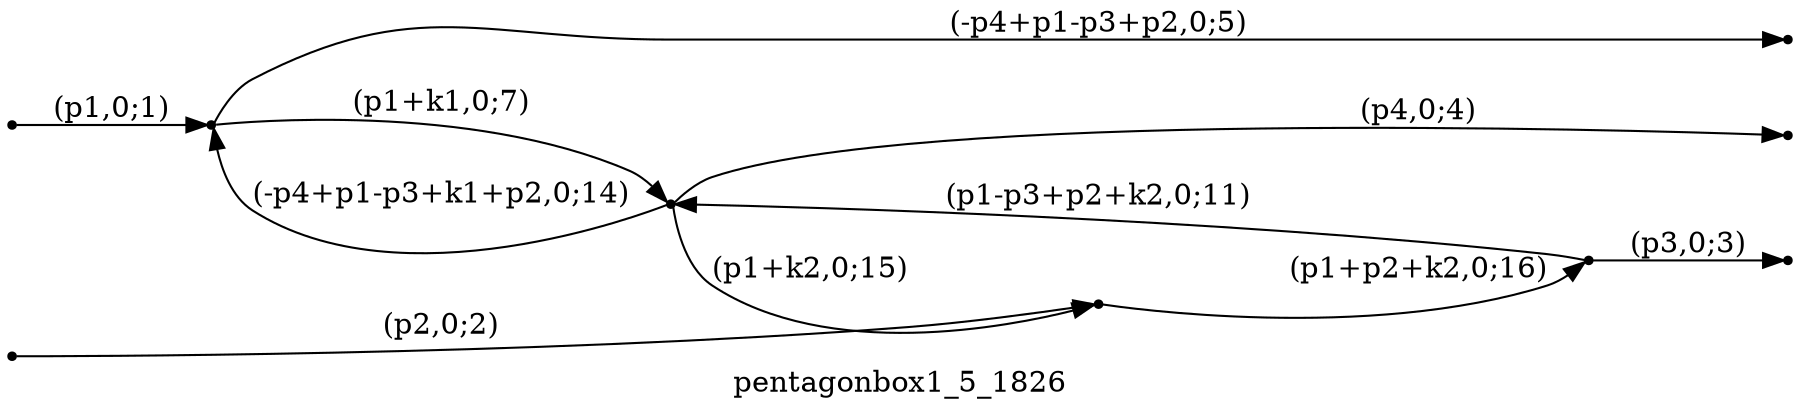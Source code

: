 digraph pentagonbox1_5_1826 {
  label="pentagonbox1_5_1826";
  rankdir="LR";
  subgraph edges {
    -1 -> 2 [label="(p1,0;1)"];
    -2 -> 4 [label="(p2,0;2)"];
    3 -> -3 [label="(p3,0;3)"];
    1 -> -4 [label="(p4,0;4)"];
    2 -> -5 [label="(-p4+p1-p3+p2,0;5)"];
    2 -> 1 [label="(p1+k1,0;7)"];
    3 -> 1 [label="(p1-p3+p2+k2,0;11)"];
    1 -> 2 [label="(-p4+p1-p3+k1+p2,0;14)"];
    1 -> 4 [label="(p1+k2,0;15)"];
    4 -> 3 [label="(p1+p2+k2,0;16)"];
  }
  subgraph incoming { rank="source"; -1; -2; }
  subgraph outgoing { rank="sink"; -3; -4; -5; }
-5 [shape=point];
-4 [shape=point];
-3 [shape=point];
-2 [shape=point];
-1 [shape=point];
1 [shape=point];
2 [shape=point];
3 [shape=point];
4 [shape=point];
}

